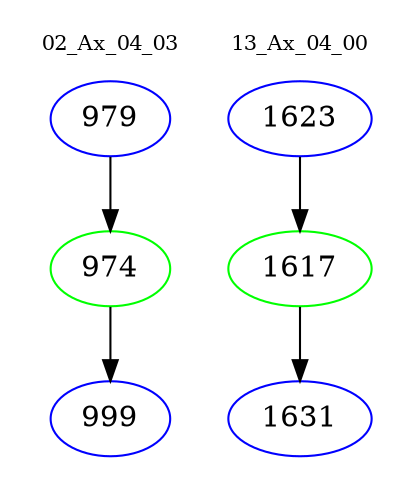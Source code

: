 digraph{
subgraph cluster_0 {
color = white
label = "02_Ax_04_03";
fontsize=10;
T0_979 [label="979", color="blue"]
T0_979 -> T0_974 [color="black"]
T0_974 [label="974", color="green"]
T0_974 -> T0_999 [color="black"]
T0_999 [label="999", color="blue"]
}
subgraph cluster_1 {
color = white
label = "13_Ax_04_00";
fontsize=10;
T1_1623 [label="1623", color="blue"]
T1_1623 -> T1_1617 [color="black"]
T1_1617 [label="1617", color="green"]
T1_1617 -> T1_1631 [color="black"]
T1_1631 [label="1631", color="blue"]
}
}
